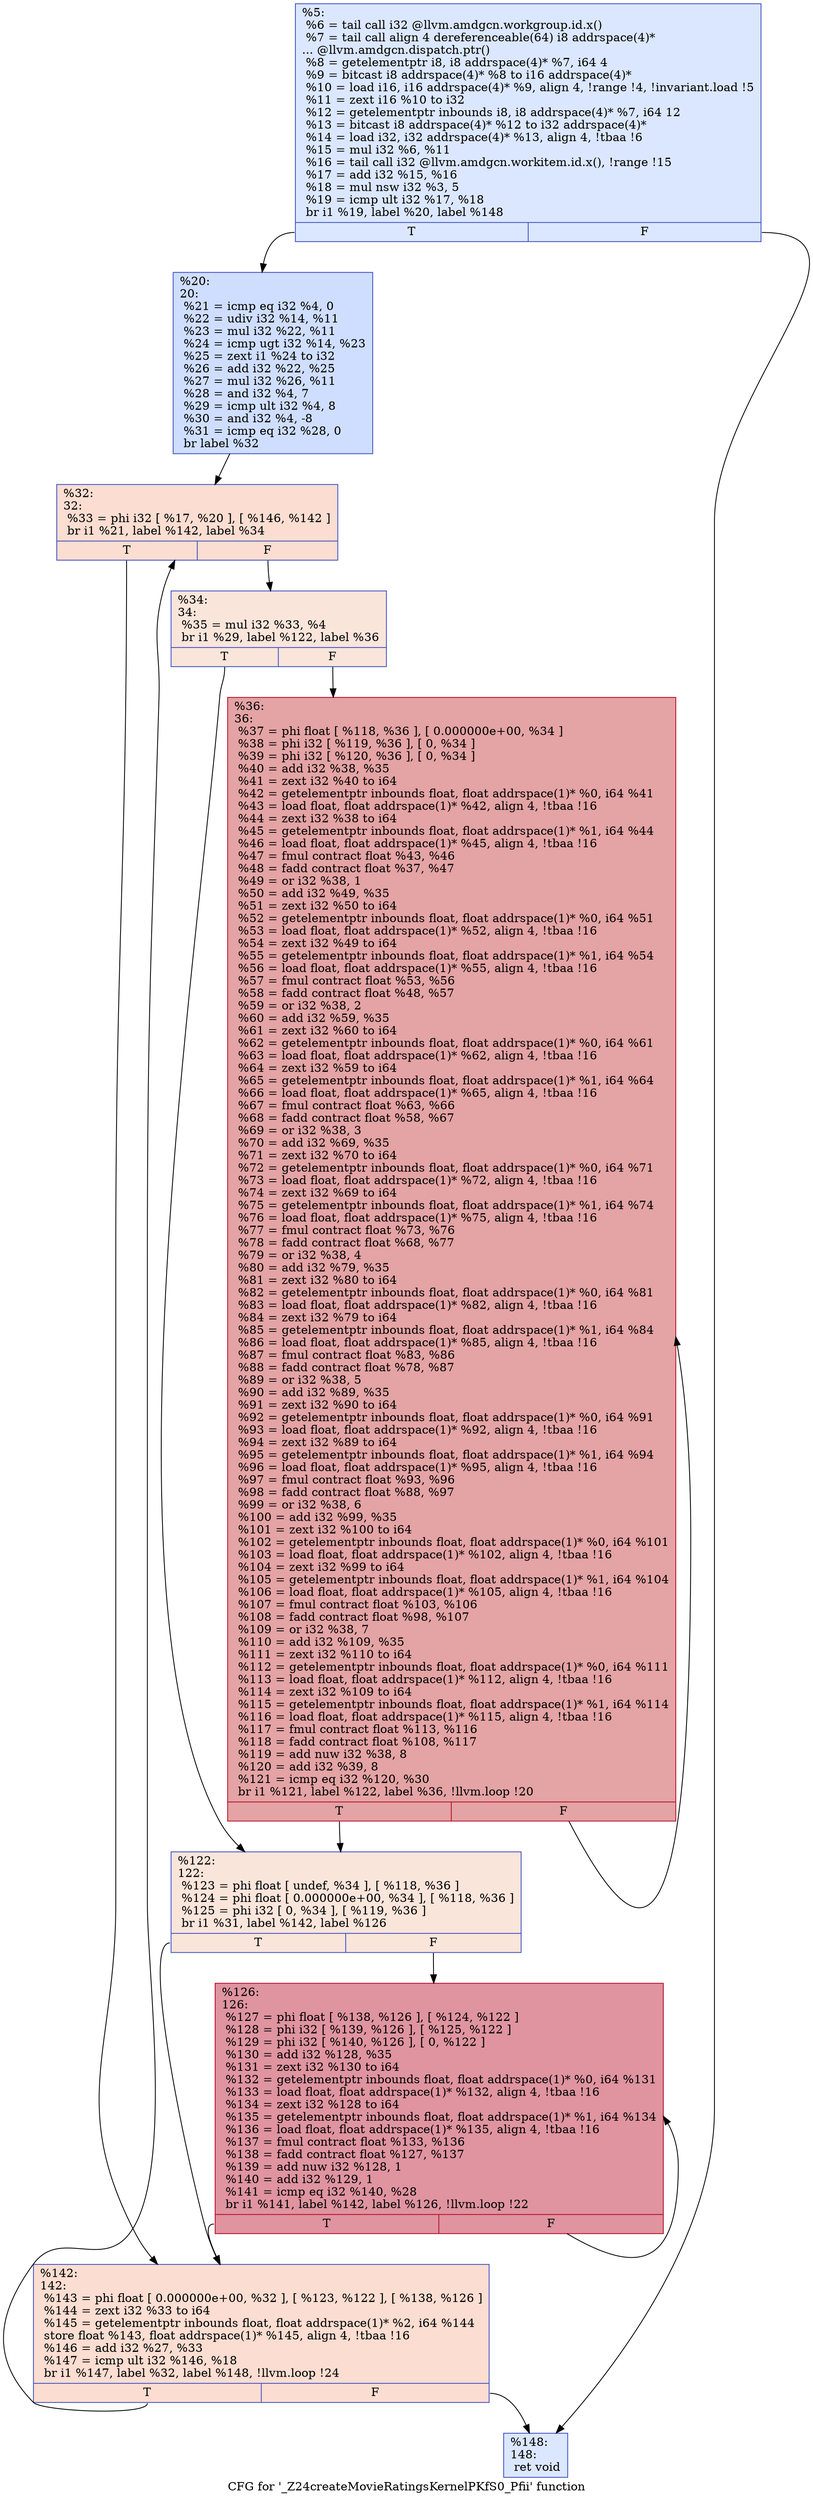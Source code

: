 digraph "CFG for '_Z24createMovieRatingsKernelPKfS0_Pfii' function" {
	label="CFG for '_Z24createMovieRatingsKernelPKfS0_Pfii' function";

	Node0x4bdba00 [shape=record,color="#3d50c3ff", style=filled, fillcolor="#aec9fc70",label="{%5:\l  %6 = tail call i32 @llvm.amdgcn.workgroup.id.x()\l  %7 = tail call align 4 dereferenceable(64) i8 addrspace(4)*\l... @llvm.amdgcn.dispatch.ptr()\l  %8 = getelementptr i8, i8 addrspace(4)* %7, i64 4\l  %9 = bitcast i8 addrspace(4)* %8 to i16 addrspace(4)*\l  %10 = load i16, i16 addrspace(4)* %9, align 4, !range !4, !invariant.load !5\l  %11 = zext i16 %10 to i32\l  %12 = getelementptr inbounds i8, i8 addrspace(4)* %7, i64 12\l  %13 = bitcast i8 addrspace(4)* %12 to i32 addrspace(4)*\l  %14 = load i32, i32 addrspace(4)* %13, align 4, !tbaa !6\l  %15 = mul i32 %6, %11\l  %16 = tail call i32 @llvm.amdgcn.workitem.id.x(), !range !15\l  %17 = add i32 %15, %16\l  %18 = mul nsw i32 %3, 5\l  %19 = icmp ult i32 %17, %18\l  br i1 %19, label %20, label %148\l|{<s0>T|<s1>F}}"];
	Node0x4bdba00:s0 -> Node0x4bddd00;
	Node0x4bdba00:s1 -> Node0x4bddd90;
	Node0x4bddd00 [shape=record,color="#3d50c3ff", style=filled, fillcolor="#93b5fe70",label="{%20:\l20:                                               \l  %21 = icmp eq i32 %4, 0\l  %22 = udiv i32 %14, %11\l  %23 = mul i32 %22, %11\l  %24 = icmp ugt i32 %14, %23\l  %25 = zext i1 %24 to i32\l  %26 = add i32 %22, %25\l  %27 = mul i32 %26, %11\l  %28 = and i32 %4, 7\l  %29 = icmp ult i32 %4, 8\l  %30 = and i32 %4, -8\l  %31 = icmp eq i32 %28, 0\l  br label %32\l}"];
	Node0x4bddd00 -> Node0x4bde5a0;
	Node0x4bde5a0 [shape=record,color="#3d50c3ff", style=filled, fillcolor="#f7b39670",label="{%32:\l32:                                               \l  %33 = phi i32 [ %17, %20 ], [ %146, %142 ]\l  br i1 %21, label %142, label %34\l|{<s0>T|<s1>F}}"];
	Node0x4bde5a0:s0 -> Node0x4bddb00;
	Node0x4bde5a0:s1 -> Node0x4bde8d0;
	Node0x4bde8d0 [shape=record,color="#3d50c3ff", style=filled, fillcolor="#f4c5ad70",label="{%34:\l34:                                               \l  %35 = mul i32 %33, %4\l  br i1 %29, label %122, label %36\l|{<s0>T|<s1>F}}"];
	Node0x4bde8d0:s0 -> Node0x4bdeaa0;
	Node0x4bde8d0:s1 -> Node0x4bdeaf0;
	Node0x4bdeaf0 [shape=record,color="#b70d28ff", style=filled, fillcolor="#c32e3170",label="{%36:\l36:                                               \l  %37 = phi float [ %118, %36 ], [ 0.000000e+00, %34 ]\l  %38 = phi i32 [ %119, %36 ], [ 0, %34 ]\l  %39 = phi i32 [ %120, %36 ], [ 0, %34 ]\l  %40 = add i32 %38, %35\l  %41 = zext i32 %40 to i64\l  %42 = getelementptr inbounds float, float addrspace(1)* %0, i64 %41\l  %43 = load float, float addrspace(1)* %42, align 4, !tbaa !16\l  %44 = zext i32 %38 to i64\l  %45 = getelementptr inbounds float, float addrspace(1)* %1, i64 %44\l  %46 = load float, float addrspace(1)* %45, align 4, !tbaa !16\l  %47 = fmul contract float %43, %46\l  %48 = fadd contract float %37, %47\l  %49 = or i32 %38, 1\l  %50 = add i32 %49, %35\l  %51 = zext i32 %50 to i64\l  %52 = getelementptr inbounds float, float addrspace(1)* %0, i64 %51\l  %53 = load float, float addrspace(1)* %52, align 4, !tbaa !16\l  %54 = zext i32 %49 to i64\l  %55 = getelementptr inbounds float, float addrspace(1)* %1, i64 %54\l  %56 = load float, float addrspace(1)* %55, align 4, !tbaa !16\l  %57 = fmul contract float %53, %56\l  %58 = fadd contract float %48, %57\l  %59 = or i32 %38, 2\l  %60 = add i32 %59, %35\l  %61 = zext i32 %60 to i64\l  %62 = getelementptr inbounds float, float addrspace(1)* %0, i64 %61\l  %63 = load float, float addrspace(1)* %62, align 4, !tbaa !16\l  %64 = zext i32 %59 to i64\l  %65 = getelementptr inbounds float, float addrspace(1)* %1, i64 %64\l  %66 = load float, float addrspace(1)* %65, align 4, !tbaa !16\l  %67 = fmul contract float %63, %66\l  %68 = fadd contract float %58, %67\l  %69 = or i32 %38, 3\l  %70 = add i32 %69, %35\l  %71 = zext i32 %70 to i64\l  %72 = getelementptr inbounds float, float addrspace(1)* %0, i64 %71\l  %73 = load float, float addrspace(1)* %72, align 4, !tbaa !16\l  %74 = zext i32 %69 to i64\l  %75 = getelementptr inbounds float, float addrspace(1)* %1, i64 %74\l  %76 = load float, float addrspace(1)* %75, align 4, !tbaa !16\l  %77 = fmul contract float %73, %76\l  %78 = fadd contract float %68, %77\l  %79 = or i32 %38, 4\l  %80 = add i32 %79, %35\l  %81 = zext i32 %80 to i64\l  %82 = getelementptr inbounds float, float addrspace(1)* %0, i64 %81\l  %83 = load float, float addrspace(1)* %82, align 4, !tbaa !16\l  %84 = zext i32 %79 to i64\l  %85 = getelementptr inbounds float, float addrspace(1)* %1, i64 %84\l  %86 = load float, float addrspace(1)* %85, align 4, !tbaa !16\l  %87 = fmul contract float %83, %86\l  %88 = fadd contract float %78, %87\l  %89 = or i32 %38, 5\l  %90 = add i32 %89, %35\l  %91 = zext i32 %90 to i64\l  %92 = getelementptr inbounds float, float addrspace(1)* %0, i64 %91\l  %93 = load float, float addrspace(1)* %92, align 4, !tbaa !16\l  %94 = zext i32 %89 to i64\l  %95 = getelementptr inbounds float, float addrspace(1)* %1, i64 %94\l  %96 = load float, float addrspace(1)* %95, align 4, !tbaa !16\l  %97 = fmul contract float %93, %96\l  %98 = fadd contract float %88, %97\l  %99 = or i32 %38, 6\l  %100 = add i32 %99, %35\l  %101 = zext i32 %100 to i64\l  %102 = getelementptr inbounds float, float addrspace(1)* %0, i64 %101\l  %103 = load float, float addrspace(1)* %102, align 4, !tbaa !16\l  %104 = zext i32 %99 to i64\l  %105 = getelementptr inbounds float, float addrspace(1)* %1, i64 %104\l  %106 = load float, float addrspace(1)* %105, align 4, !tbaa !16\l  %107 = fmul contract float %103, %106\l  %108 = fadd contract float %98, %107\l  %109 = or i32 %38, 7\l  %110 = add i32 %109, %35\l  %111 = zext i32 %110 to i64\l  %112 = getelementptr inbounds float, float addrspace(1)* %0, i64 %111\l  %113 = load float, float addrspace(1)* %112, align 4, !tbaa !16\l  %114 = zext i32 %109 to i64\l  %115 = getelementptr inbounds float, float addrspace(1)* %1, i64 %114\l  %116 = load float, float addrspace(1)* %115, align 4, !tbaa !16\l  %117 = fmul contract float %113, %116\l  %118 = fadd contract float %108, %117\l  %119 = add nuw i32 %38, 8\l  %120 = add i32 %39, 8\l  %121 = icmp eq i32 %120, %30\l  br i1 %121, label %122, label %36, !llvm.loop !20\l|{<s0>T|<s1>F}}"];
	Node0x4bdeaf0:s0 -> Node0x4bdeaa0;
	Node0x4bdeaf0:s1 -> Node0x4bdeaf0;
	Node0x4bdeaa0 [shape=record,color="#3d50c3ff", style=filled, fillcolor="#f4c5ad70",label="{%122:\l122:                                              \l  %123 = phi float [ undef, %34 ], [ %118, %36 ]\l  %124 = phi float [ 0.000000e+00, %34 ], [ %118, %36 ]\l  %125 = phi i32 [ 0, %34 ], [ %119, %36 ]\l  br i1 %31, label %142, label %126\l|{<s0>T|<s1>F}}"];
	Node0x4bdeaa0:s0 -> Node0x4bddb00;
	Node0x4bdeaa0:s1 -> Node0x4be3680;
	Node0x4be3680 [shape=record,color="#b70d28ff", style=filled, fillcolor="#b70d2870",label="{%126:\l126:                                              \l  %127 = phi float [ %138, %126 ], [ %124, %122 ]\l  %128 = phi i32 [ %139, %126 ], [ %125, %122 ]\l  %129 = phi i32 [ %140, %126 ], [ 0, %122 ]\l  %130 = add i32 %128, %35\l  %131 = zext i32 %130 to i64\l  %132 = getelementptr inbounds float, float addrspace(1)* %0, i64 %131\l  %133 = load float, float addrspace(1)* %132, align 4, !tbaa !16\l  %134 = zext i32 %128 to i64\l  %135 = getelementptr inbounds float, float addrspace(1)* %1, i64 %134\l  %136 = load float, float addrspace(1)* %135, align 4, !tbaa !16\l  %137 = fmul contract float %133, %136\l  %138 = fadd contract float %127, %137\l  %139 = add nuw i32 %128, 1\l  %140 = add i32 %129, 1\l  %141 = icmp eq i32 %140, %28\l  br i1 %141, label %142, label %126, !llvm.loop !22\l|{<s0>T|<s1>F}}"];
	Node0x4be3680:s0 -> Node0x4bddb00;
	Node0x4be3680:s1 -> Node0x4be3680;
	Node0x4bddb00 [shape=record,color="#3d50c3ff", style=filled, fillcolor="#f7b39670",label="{%142:\l142:                                              \l  %143 = phi float [ 0.000000e+00, %32 ], [ %123, %122 ], [ %138, %126 ]\l  %144 = zext i32 %33 to i64\l  %145 = getelementptr inbounds float, float addrspace(1)* %2, i64 %144\l  store float %143, float addrspace(1)* %145, align 4, !tbaa !16\l  %146 = add i32 %27, %33\l  %147 = icmp ult i32 %146, %18\l  br i1 %147, label %32, label %148, !llvm.loop !24\l|{<s0>T|<s1>F}}"];
	Node0x4bddb00:s0 -> Node0x4bde5a0;
	Node0x4bddb00:s1 -> Node0x4bddd90;
	Node0x4bddd90 [shape=record,color="#3d50c3ff", style=filled, fillcolor="#aec9fc70",label="{%148:\l148:                                              \l  ret void\l}"];
}
